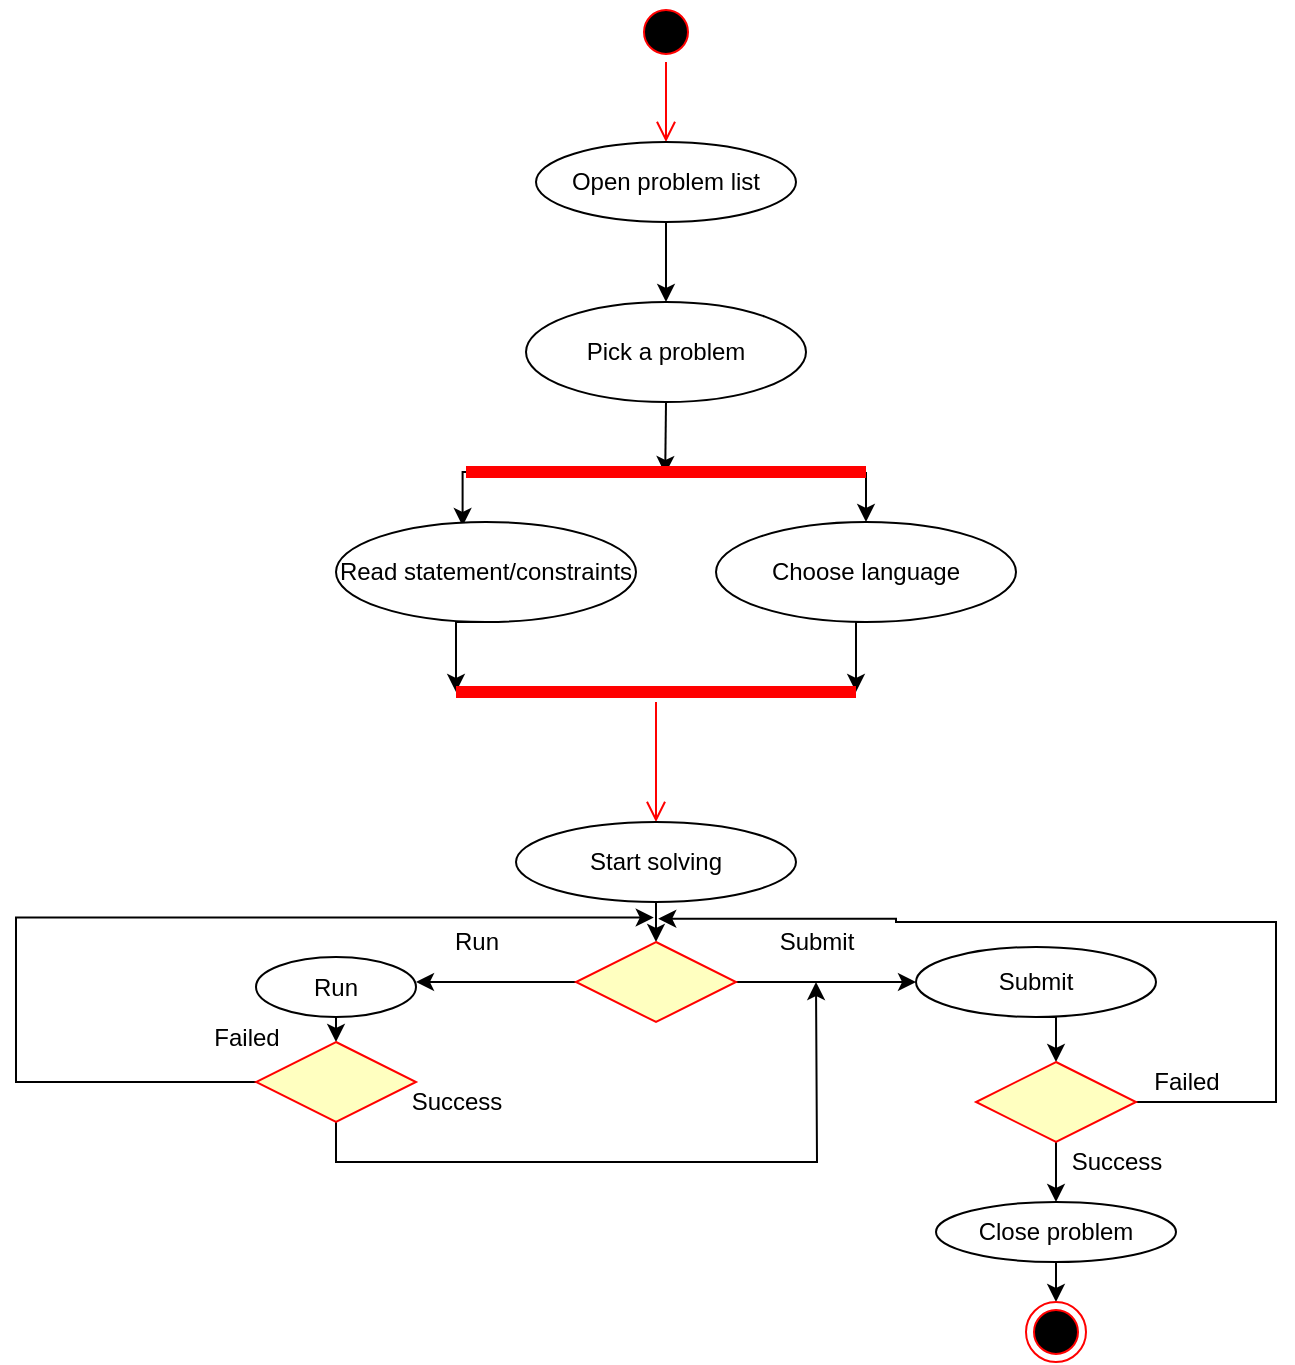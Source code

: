 <mxfile version="18.0.1" type="device"><diagram id="OkQbZVBEnrmfvmf6y6eu" name="Page-1"><mxGraphModel dx="680" dy="416" grid="1" gridSize="10" guides="1" tooltips="1" connect="1" arrows="1" fold="1" page="1" pageScale="1" pageWidth="850" pageHeight="1100" math="0" shadow="0"><root><mxCell id="0"/><mxCell id="1" parent="0"/><mxCell id="efjVW2YVpHk3tQhREnNJ-1" value="" style="ellipse;html=1;shape=startState;fillColor=#000000;strokeColor=#ff0000;" vertex="1" parent="1"><mxGeometry x="390" y="30" width="30" height="30" as="geometry"/></mxCell><mxCell id="efjVW2YVpHk3tQhREnNJ-2" value="" style="edgeStyle=orthogonalEdgeStyle;html=1;verticalAlign=bottom;endArrow=open;endSize=8;strokeColor=#ff0000;rounded=0;" edge="1" source="efjVW2YVpHk3tQhREnNJ-1" parent="1"><mxGeometry relative="1" as="geometry"><mxPoint x="405" y="100" as="targetPoint"/></mxGeometry></mxCell><mxCell id="efjVW2YVpHk3tQhREnNJ-5" style="edgeStyle=orthogonalEdgeStyle;rounded=0;orthogonalLoop=1;jettySize=auto;html=1;exitX=0.5;exitY=1;exitDx=0;exitDy=0;" edge="1" parent="1" source="efjVW2YVpHk3tQhREnNJ-3" target="efjVW2YVpHk3tQhREnNJ-4"><mxGeometry relative="1" as="geometry"/></mxCell><mxCell id="efjVW2YVpHk3tQhREnNJ-3" value="Open problem list" style="ellipse;whiteSpace=wrap;html=1;" vertex="1" parent="1"><mxGeometry x="340" y="100" width="130" height="40" as="geometry"/></mxCell><mxCell id="efjVW2YVpHk3tQhREnNJ-8" style="edgeStyle=orthogonalEdgeStyle;rounded=0;orthogonalLoop=1;jettySize=auto;html=1;exitX=0.5;exitY=1;exitDx=0;exitDy=0;entryX=0.498;entryY=0.6;entryDx=0;entryDy=0;entryPerimeter=0;" edge="1" parent="1" source="efjVW2YVpHk3tQhREnNJ-4" target="efjVW2YVpHk3tQhREnNJ-6"><mxGeometry relative="1" as="geometry"/></mxCell><mxCell id="efjVW2YVpHk3tQhREnNJ-4" value="Pick a problem" style="ellipse;whiteSpace=wrap;html=1;" vertex="1" parent="1"><mxGeometry x="335" y="180" width="140" height="50" as="geometry"/></mxCell><mxCell id="efjVW2YVpHk3tQhREnNJ-11" style="edgeStyle=orthogonalEdgeStyle;rounded=0;orthogonalLoop=1;jettySize=auto;html=1;exitX=0;exitY=0.5;exitDx=0;exitDy=0;exitPerimeter=0;entryX=0.422;entryY=0.04;entryDx=0;entryDy=0;entryPerimeter=0;" edge="1" parent="1" source="efjVW2YVpHk3tQhREnNJ-6" target="efjVW2YVpHk3tQhREnNJ-9"><mxGeometry relative="1" as="geometry"/></mxCell><mxCell id="efjVW2YVpHk3tQhREnNJ-12" style="edgeStyle=orthogonalEdgeStyle;rounded=0;orthogonalLoop=1;jettySize=auto;html=1;exitX=1;exitY=0.5;exitDx=0;exitDy=0;exitPerimeter=0;entryX=0.5;entryY=0;entryDx=0;entryDy=0;" edge="1" parent="1" source="efjVW2YVpHk3tQhREnNJ-6" target="efjVW2YVpHk3tQhREnNJ-10"><mxGeometry relative="1" as="geometry"/></mxCell><mxCell id="efjVW2YVpHk3tQhREnNJ-6" value="" style="shape=line;html=1;strokeWidth=6;strokeColor=#ff0000;" vertex="1" parent="1"><mxGeometry x="305" y="260" width="200" height="10" as="geometry"/></mxCell><mxCell id="efjVW2YVpHk3tQhREnNJ-15" style="edgeStyle=orthogonalEdgeStyle;rounded=0;orthogonalLoop=1;jettySize=auto;html=1;exitX=0.5;exitY=1;exitDx=0;exitDy=0;entryX=0;entryY=0.5;entryDx=0;entryDy=0;entryPerimeter=0;" edge="1" parent="1" source="efjVW2YVpHk3tQhREnNJ-9" target="efjVW2YVpHk3tQhREnNJ-13"><mxGeometry relative="1" as="geometry"/></mxCell><mxCell id="efjVW2YVpHk3tQhREnNJ-9" value="Read statement/constraints" style="ellipse;whiteSpace=wrap;html=1;" vertex="1" parent="1"><mxGeometry x="240" y="290" width="150" height="50" as="geometry"/></mxCell><mxCell id="efjVW2YVpHk3tQhREnNJ-16" style="edgeStyle=orthogonalEdgeStyle;rounded=0;orthogonalLoop=1;jettySize=auto;html=1;exitX=0.5;exitY=1;exitDx=0;exitDy=0;entryX=1;entryY=0.5;entryDx=0;entryDy=0;entryPerimeter=0;" edge="1" parent="1" source="efjVW2YVpHk3tQhREnNJ-10" target="efjVW2YVpHk3tQhREnNJ-13"><mxGeometry relative="1" as="geometry"/></mxCell><mxCell id="efjVW2YVpHk3tQhREnNJ-10" value="Choose language" style="ellipse;whiteSpace=wrap;html=1;" vertex="1" parent="1"><mxGeometry x="430" y="290" width="150" height="50" as="geometry"/></mxCell><mxCell id="efjVW2YVpHk3tQhREnNJ-13" value="" style="shape=line;html=1;strokeWidth=6;strokeColor=#ff0000;" vertex="1" parent="1"><mxGeometry x="300" y="370" width="200" height="10" as="geometry"/></mxCell><mxCell id="efjVW2YVpHk3tQhREnNJ-14" value="" style="edgeStyle=orthogonalEdgeStyle;html=1;verticalAlign=bottom;endArrow=open;endSize=8;strokeColor=#ff0000;rounded=0;" edge="1" source="efjVW2YVpHk3tQhREnNJ-13" parent="1" target="efjVW2YVpHk3tQhREnNJ-17"><mxGeometry relative="1" as="geometry"><mxPoint x="400" y="420" as="targetPoint"/></mxGeometry></mxCell><mxCell id="efjVW2YVpHk3tQhREnNJ-21" style="edgeStyle=orthogonalEdgeStyle;rounded=0;orthogonalLoop=1;jettySize=auto;html=1;exitX=0.5;exitY=1;exitDx=0;exitDy=0;entryX=0.5;entryY=0;entryDx=0;entryDy=0;" edge="1" parent="1" source="efjVW2YVpHk3tQhREnNJ-17" target="efjVW2YVpHk3tQhREnNJ-18"><mxGeometry relative="1" as="geometry"/></mxCell><mxCell id="efjVW2YVpHk3tQhREnNJ-17" value="Start solving" style="ellipse;whiteSpace=wrap;html=1;" vertex="1" parent="1"><mxGeometry x="330" y="440" width="140" height="40" as="geometry"/></mxCell><mxCell id="efjVW2YVpHk3tQhREnNJ-22" style="edgeStyle=orthogonalEdgeStyle;rounded=0;orthogonalLoop=1;jettySize=auto;html=1;exitX=1;exitY=0.5;exitDx=0;exitDy=0;" edge="1" parent="1" source="efjVW2YVpHk3tQhREnNJ-18"><mxGeometry relative="1" as="geometry"><mxPoint x="530" y="520" as="targetPoint"/></mxGeometry></mxCell><mxCell id="efjVW2YVpHk3tQhREnNJ-23" style="edgeStyle=orthogonalEdgeStyle;rounded=0;orthogonalLoop=1;jettySize=auto;html=1;exitX=0;exitY=0.5;exitDx=0;exitDy=0;" edge="1" parent="1" source="efjVW2YVpHk3tQhREnNJ-18"><mxGeometry relative="1" as="geometry"><mxPoint x="280" y="520" as="targetPoint"/></mxGeometry></mxCell><mxCell id="efjVW2YVpHk3tQhREnNJ-18" value="" style="rhombus;whiteSpace=wrap;html=1;fillColor=#ffffc0;strokeColor=#ff0000;" vertex="1" parent="1"><mxGeometry x="360" y="500" width="80" height="40" as="geometry"/></mxCell><mxCell id="efjVW2YVpHk3tQhREnNJ-24" value="Submit" style="text;html=1;resizable=0;autosize=1;align=center;verticalAlign=middle;points=[];fillColor=none;strokeColor=none;rounded=0;" vertex="1" parent="1"><mxGeometry x="455" y="490" width="50" height="20" as="geometry"/></mxCell><mxCell id="efjVW2YVpHk3tQhREnNJ-26" value="Run" style="text;html=1;resizable=0;autosize=1;align=center;verticalAlign=middle;points=[];fillColor=none;strokeColor=none;rounded=0;" vertex="1" parent="1"><mxGeometry x="290" y="490" width="40" height="20" as="geometry"/></mxCell><mxCell id="efjVW2YVpHk3tQhREnNJ-31" style="edgeStyle=orthogonalEdgeStyle;rounded=0;orthogonalLoop=1;jettySize=auto;html=1;exitX=0.5;exitY=1;exitDx=0;exitDy=0;entryX=0.5;entryY=0;entryDx=0;entryDy=0;" edge="1" parent="1" source="efjVW2YVpHk3tQhREnNJ-27" target="efjVW2YVpHk3tQhREnNJ-28"><mxGeometry relative="1" as="geometry"/></mxCell><mxCell id="efjVW2YVpHk3tQhREnNJ-27" value="Submit" style="ellipse;whiteSpace=wrap;html=1;" vertex="1" parent="1"><mxGeometry x="530" y="502.5" width="120" height="35" as="geometry"/></mxCell><mxCell id="efjVW2YVpHk3tQhREnNJ-32" style="edgeStyle=orthogonalEdgeStyle;rounded=0;orthogonalLoop=1;jettySize=auto;html=1;exitX=1;exitY=0.5;exitDx=0;exitDy=0;entryX=0.508;entryY=1.209;entryDx=0;entryDy=0;entryPerimeter=0;" edge="1" parent="1" source="efjVW2YVpHk3tQhREnNJ-28" target="efjVW2YVpHk3tQhREnNJ-17"><mxGeometry relative="1" as="geometry"><mxPoint x="520" y="490" as="targetPoint"/><Array as="points"><mxPoint x="710" y="580"/><mxPoint x="710" y="490"/><mxPoint x="520" y="490"/><mxPoint x="520" y="488"/></Array></mxGeometry></mxCell><mxCell id="efjVW2YVpHk3tQhREnNJ-34" style="edgeStyle=orthogonalEdgeStyle;rounded=0;orthogonalLoop=1;jettySize=auto;html=1;exitX=0.5;exitY=1;exitDx=0;exitDy=0;" edge="1" parent="1" source="efjVW2YVpHk3tQhREnNJ-28"><mxGeometry relative="1" as="geometry"><mxPoint x="600" y="630" as="targetPoint"/></mxGeometry></mxCell><mxCell id="efjVW2YVpHk3tQhREnNJ-28" value="" style="rhombus;whiteSpace=wrap;html=1;fillColor=#ffffc0;strokeColor=#ff0000;" vertex="1" parent="1"><mxGeometry x="560" y="560" width="80" height="40" as="geometry"/></mxCell><mxCell id="efjVW2YVpHk3tQhREnNJ-33" value="Failed" style="text;html=1;resizable=0;autosize=1;align=center;verticalAlign=middle;points=[];fillColor=none;strokeColor=none;rounded=0;" vertex="1" parent="1"><mxGeometry x="640" y="560" width="50" height="20" as="geometry"/></mxCell><mxCell id="efjVW2YVpHk3tQhREnNJ-35" value="Success" style="text;html=1;resizable=0;autosize=1;align=center;verticalAlign=middle;points=[];fillColor=none;strokeColor=none;rounded=0;" vertex="1" parent="1"><mxGeometry x="600" y="600" width="60" height="20" as="geometry"/></mxCell><mxCell id="efjVW2YVpHk3tQhREnNJ-48" style="edgeStyle=orthogonalEdgeStyle;rounded=0;orthogonalLoop=1;jettySize=auto;html=1;exitX=0.5;exitY=1;exitDx=0;exitDy=0;entryX=0.5;entryY=0;entryDx=0;entryDy=0;" edge="1" parent="1" source="efjVW2YVpHk3tQhREnNJ-36" target="efjVW2YVpHk3tQhREnNJ-47"><mxGeometry relative="1" as="geometry"/></mxCell><mxCell id="efjVW2YVpHk3tQhREnNJ-36" value="Close problem" style="ellipse;whiteSpace=wrap;html=1;" vertex="1" parent="1"><mxGeometry x="540" y="630" width="120" height="30" as="geometry"/></mxCell><mxCell id="efjVW2YVpHk3tQhREnNJ-41" style="edgeStyle=orthogonalEdgeStyle;rounded=0;orthogonalLoop=1;jettySize=auto;html=1;exitX=0.5;exitY=1;exitDx=0;exitDy=0;entryX=0.5;entryY=0;entryDx=0;entryDy=0;" edge="1" parent="1" source="efjVW2YVpHk3tQhREnNJ-37" target="efjVW2YVpHk3tQhREnNJ-38"><mxGeometry relative="1" as="geometry"/></mxCell><mxCell id="efjVW2YVpHk3tQhREnNJ-37" value="Run" style="ellipse;whiteSpace=wrap;html=1;" vertex="1" parent="1"><mxGeometry x="200" y="507.5" width="80" height="30" as="geometry"/></mxCell><mxCell id="efjVW2YVpHk3tQhREnNJ-42" style="edgeStyle=orthogonalEdgeStyle;rounded=0;orthogonalLoop=1;jettySize=auto;html=1;exitX=0;exitY=0.5;exitDx=0;exitDy=0;entryX=0.492;entryY=1.194;entryDx=0;entryDy=0;entryPerimeter=0;" edge="1" parent="1" source="efjVW2YVpHk3tQhREnNJ-38" target="efjVW2YVpHk3tQhREnNJ-17"><mxGeometry relative="1" as="geometry"><mxPoint x="80" y="480" as="targetPoint"/><Array as="points"><mxPoint x="80" y="570"/><mxPoint x="80" y="488"/></Array></mxGeometry></mxCell><mxCell id="efjVW2YVpHk3tQhREnNJ-45" style="edgeStyle=orthogonalEdgeStyle;rounded=0;orthogonalLoop=1;jettySize=auto;html=1;exitX=0.5;exitY=1;exitDx=0;exitDy=0;" edge="1" parent="1" source="efjVW2YVpHk3tQhREnNJ-38"><mxGeometry relative="1" as="geometry"><mxPoint x="480" y="520" as="targetPoint"/></mxGeometry></mxCell><mxCell id="efjVW2YVpHk3tQhREnNJ-38" value="" style="rhombus;whiteSpace=wrap;html=1;fillColor=#ffffc0;strokeColor=#ff0000;" vertex="1" parent="1"><mxGeometry x="200" y="550" width="80" height="40" as="geometry"/></mxCell><mxCell id="efjVW2YVpHk3tQhREnNJ-43" value="Failed" style="text;html=1;resizable=0;autosize=1;align=center;verticalAlign=middle;points=[];fillColor=none;strokeColor=none;rounded=0;" vertex="1" parent="1"><mxGeometry x="170" y="537.5" width="50" height="20" as="geometry"/></mxCell><mxCell id="efjVW2YVpHk3tQhREnNJ-46" value="Success" style="text;html=1;resizable=0;autosize=1;align=center;verticalAlign=middle;points=[];fillColor=none;strokeColor=none;rounded=0;" vertex="1" parent="1"><mxGeometry x="270" y="570" width="60" height="20" as="geometry"/></mxCell><mxCell id="efjVW2YVpHk3tQhREnNJ-47" value="" style="ellipse;html=1;shape=endState;fillColor=#000000;strokeColor=#ff0000;" vertex="1" parent="1"><mxGeometry x="585" y="680" width="30" height="30" as="geometry"/></mxCell></root></mxGraphModel></diagram></mxfile>
